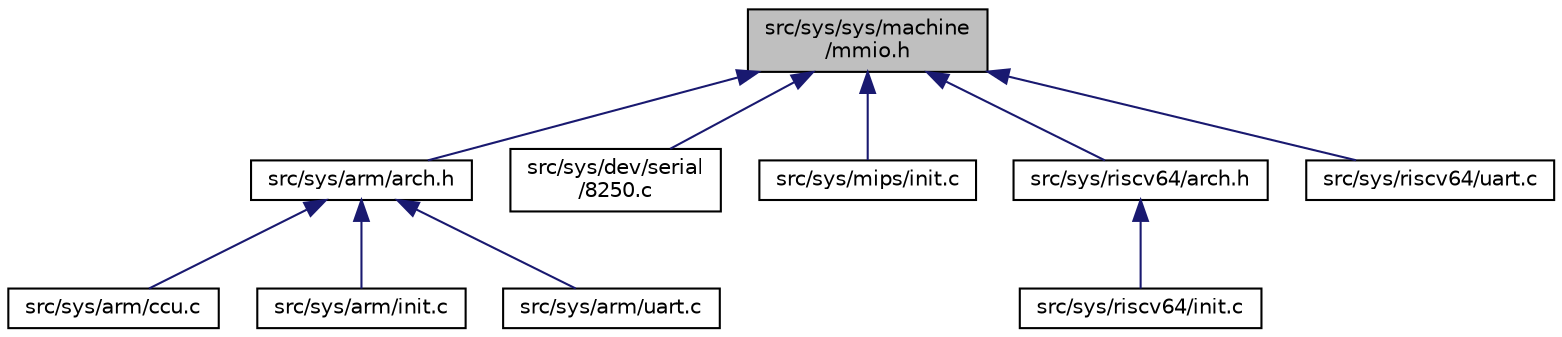 digraph "src/sys/sys/machine/mmio.h"
{
 // LATEX_PDF_SIZE
  edge [fontname="Helvetica",fontsize="10",labelfontname="Helvetica",labelfontsize="10"];
  node [fontname="Helvetica",fontsize="10",shape=record];
  Node1 [label="src/sys/sys/machine\l/mmio.h",height=0.2,width=0.4,color="black", fillcolor="grey75", style="filled", fontcolor="black",tooltip=" "];
  Node1 -> Node2 [dir="back",color="midnightblue",fontsize="10",style="solid",fontname="Helvetica"];
  Node2 [label="src/sys/arm/arch.h",height=0.2,width=0.4,color="black", fillcolor="white", style="filled",URL="$arm_2arch_8h.html",tooltip=" "];
  Node2 -> Node3 [dir="back",color="midnightblue",fontsize="10",style="solid",fontname="Helvetica"];
  Node3 [label="src/sys/arm/ccu.c",height=0.2,width=0.4,color="black", fillcolor="white", style="filled",URL="$ccu_8c.html",tooltip=" "];
  Node2 -> Node4 [dir="back",color="midnightblue",fontsize="10",style="solid",fontname="Helvetica"];
  Node4 [label="src/sys/arm/init.c",height=0.2,width=0.4,color="black", fillcolor="white", style="filled",URL="$arm_2init_8c.html",tooltip=" "];
  Node2 -> Node5 [dir="back",color="midnightblue",fontsize="10",style="solid",fontname="Helvetica"];
  Node5 [label="src/sys/arm/uart.c",height=0.2,width=0.4,color="black", fillcolor="white", style="filled",URL="$arm_2uart_8c.html",tooltip=" "];
  Node1 -> Node6 [dir="back",color="midnightblue",fontsize="10",style="solid",fontname="Helvetica"];
  Node6 [label="src/sys/dev/serial\l/8250.c",height=0.2,width=0.4,color="black", fillcolor="white", style="filled",URL="$8250_8c.html",tooltip=" "];
  Node1 -> Node7 [dir="back",color="midnightblue",fontsize="10",style="solid",fontname="Helvetica"];
  Node7 [label="src/sys/mips/init.c",height=0.2,width=0.4,color="black", fillcolor="white", style="filled",URL="$mips_2init_8c.html",tooltip=" "];
  Node1 -> Node8 [dir="back",color="midnightblue",fontsize="10",style="solid",fontname="Helvetica"];
  Node8 [label="src/sys/riscv64/arch.h",height=0.2,width=0.4,color="black", fillcolor="white", style="filled",URL="$riscv64_2arch_8h.html",tooltip=" "];
  Node8 -> Node9 [dir="back",color="midnightblue",fontsize="10",style="solid",fontname="Helvetica"];
  Node9 [label="src/sys/riscv64/init.c",height=0.2,width=0.4,color="black", fillcolor="white", style="filled",URL="$riscv64_2init_8c.html",tooltip=" "];
  Node1 -> Node10 [dir="back",color="midnightblue",fontsize="10",style="solid",fontname="Helvetica"];
  Node10 [label="src/sys/riscv64/uart.c",height=0.2,width=0.4,color="black", fillcolor="white", style="filled",URL="$riscv64_2uart_8c.html",tooltip=" "];
}
